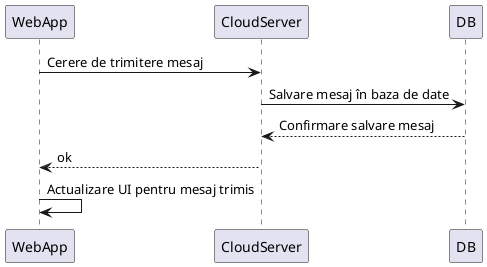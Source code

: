 @startuml chat

participant WebApp
participant CloudServer
participant DB

WebApp -> CloudServer: Cerere de trimitere mesaj
CloudServer -> DB: Salvare mesaj în baza de date
DB --> CloudServer: Confirmare salvare mesaj
CloudServer --> WebApp: ok
WebApp -> WebApp: Actualizare UI pentru mesaj trimis

@enduml